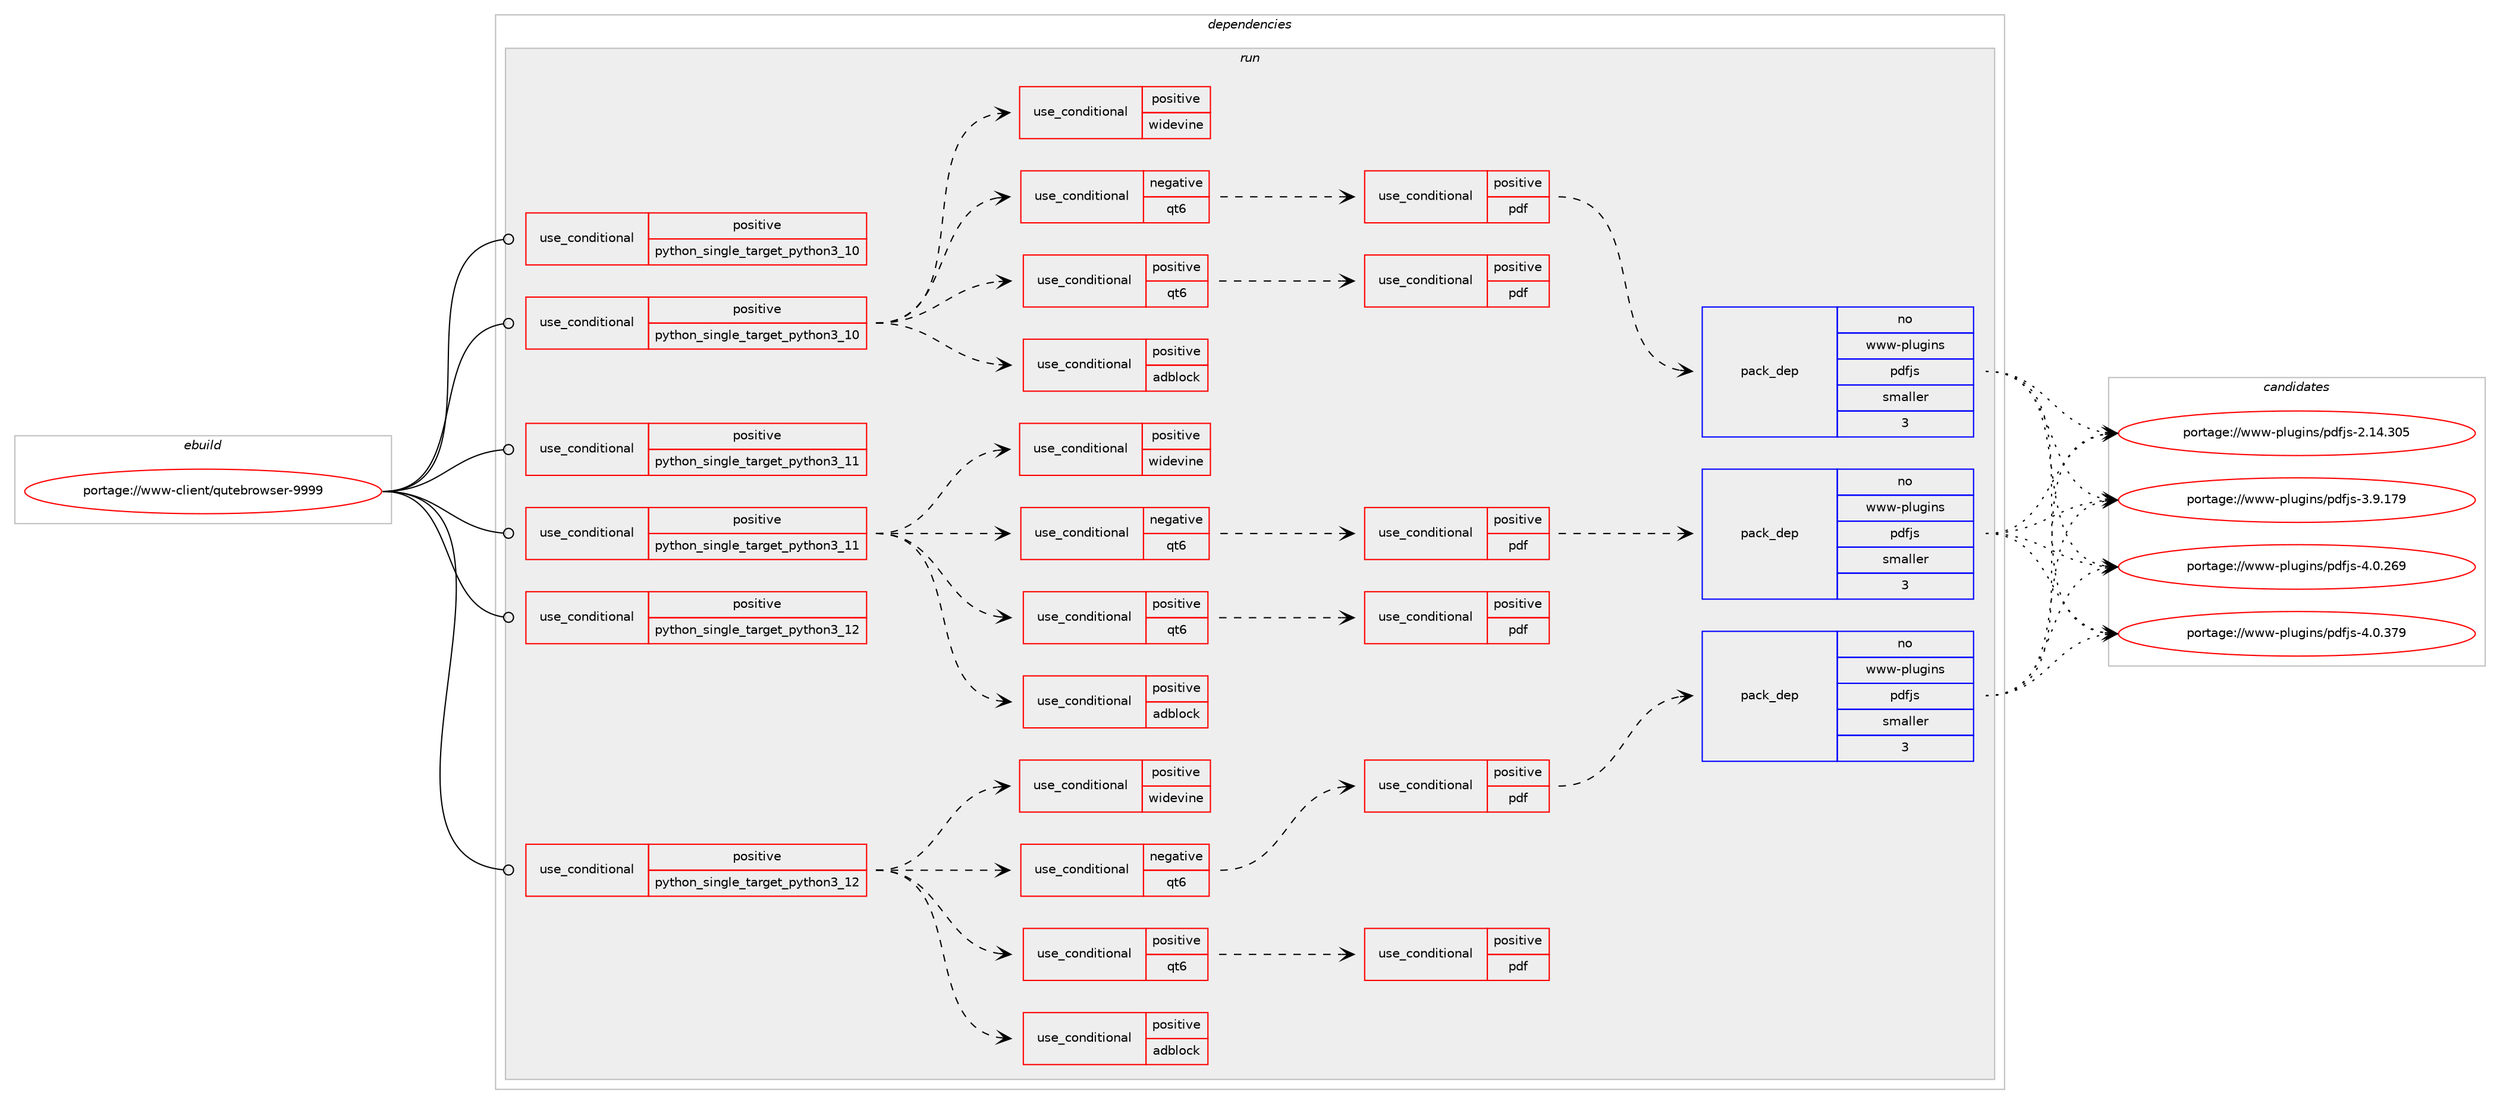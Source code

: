 digraph prolog {

# *************
# Graph options
# *************

newrank=true;
concentrate=true;
compound=true;
graph [rankdir=LR,fontname=Helvetica,fontsize=10,ranksep=1.5];#, ranksep=2.5, nodesep=0.2];
edge  [arrowhead=vee];
node  [fontname=Helvetica,fontsize=10];

# **********
# The ebuild
# **********

subgraph cluster_leftcol {
color=gray;
rank=same;
label=<<i>ebuild</i>>;
id [label="portage://www-client/qutebrowser-9999", color=red, width=4, href="../www-client/qutebrowser-9999.svg"];
}

# ****************
# The dependencies
# ****************

subgraph cluster_midcol {
color=gray;
label=<<i>dependencies</i>>;
subgraph cluster_compile {
fillcolor="#eeeeee";
style=filled;
label=<<i>compile</i>>;
}
subgraph cluster_compileandrun {
fillcolor="#eeeeee";
style=filled;
label=<<i>compile and run</i>>;
}
subgraph cluster_run {
fillcolor="#eeeeee";
style=filled;
label=<<i>run</i>>;
subgraph cond14301 {
dependency20907 [label=<<TABLE BORDER="0" CELLBORDER="1" CELLSPACING="0" CELLPADDING="4"><TR><TD ROWSPAN="3" CELLPADDING="10">use_conditional</TD></TR><TR><TD>positive</TD></TR><TR><TD>python_single_target_python3_10</TD></TR></TABLE>>, shape=none, color=red];
# *** BEGIN UNKNOWN DEPENDENCY TYPE (TODO) ***
# dependency20907 -> package_dependency(portage://www-client/qutebrowser-9999,run,no,dev-lang,python,none,[,,],[slot(3.10)],[])
# *** END UNKNOWN DEPENDENCY TYPE (TODO) ***

}
id:e -> dependency20907:w [weight=20,style="solid",arrowhead="odot"];
subgraph cond14302 {
dependency20908 [label=<<TABLE BORDER="0" CELLBORDER="1" CELLSPACING="0" CELLPADDING="4"><TR><TD ROWSPAN="3" CELLPADDING="10">use_conditional</TD></TR><TR><TD>positive</TD></TR><TR><TD>python_single_target_python3_10</TD></TR></TABLE>>, shape=none, color=red];
# *** BEGIN UNKNOWN DEPENDENCY TYPE (TODO) ***
# dependency20908 -> package_dependency(portage://www-client/qutebrowser-9999,run,no,dev-python,colorama,none,[,,],[],[use(enable(python_targets_python3_10),negative)])
# *** END UNKNOWN DEPENDENCY TYPE (TODO) ***

# *** BEGIN UNKNOWN DEPENDENCY TYPE (TODO) ***
# dependency20908 -> package_dependency(portage://www-client/qutebrowser-9999,run,no,dev-python,jinja,none,[,,],[],[use(enable(python_targets_python3_10),negative)])
# *** END UNKNOWN DEPENDENCY TYPE (TODO) ***

# *** BEGIN UNKNOWN DEPENDENCY TYPE (TODO) ***
# dependency20908 -> package_dependency(portage://www-client/qutebrowser-9999,run,no,dev-python,markupsafe,none,[,,],[],[use(enable(python_targets_python3_10),negative)])
# *** END UNKNOWN DEPENDENCY TYPE (TODO) ***

# *** BEGIN UNKNOWN DEPENDENCY TYPE (TODO) ***
# dependency20908 -> package_dependency(portage://www-client/qutebrowser-9999,run,no,dev-python,pygments,none,[,,],[],[use(enable(python_targets_python3_10),negative)])
# *** END UNKNOWN DEPENDENCY TYPE (TODO) ***

# *** BEGIN UNKNOWN DEPENDENCY TYPE (TODO) ***
# dependency20908 -> package_dependency(portage://www-client/qutebrowser-9999,run,no,dev-python,pyyaml,none,[,,],[],[use(enable(python_targets_python3_10),negative)])
# *** END UNKNOWN DEPENDENCY TYPE (TODO) ***

# *** BEGIN UNKNOWN DEPENDENCY TYPE (TODO) ***
# dependency20908 -> package_dependency(portage://www-client/qutebrowser-9999,run,no,dev-python,zipp,none,[,,],[],[use(enable(python_targets_python3_10),negative)])
# *** END UNKNOWN DEPENDENCY TYPE (TODO) ***

subgraph cond14303 {
dependency20909 [label=<<TABLE BORDER="0" CELLBORDER="1" CELLSPACING="0" CELLPADDING="4"><TR><TD ROWSPAN="3" CELLPADDING="10">use_conditional</TD></TR><TR><TD>positive</TD></TR><TR><TD>adblock</TD></TR></TABLE>>, shape=none, color=red];
# *** BEGIN UNKNOWN DEPENDENCY TYPE (TODO) ***
# dependency20909 -> package_dependency(portage://www-client/qutebrowser-9999,run,no,dev-python,adblock,none,[,,],[],[use(enable(python_targets_python3_10),negative)])
# *** END UNKNOWN DEPENDENCY TYPE (TODO) ***

}
dependency20908:e -> dependency20909:w [weight=20,style="dashed",arrowhead="vee"];
subgraph cond14304 {
dependency20910 [label=<<TABLE BORDER="0" CELLBORDER="1" CELLSPACING="0" CELLPADDING="4"><TR><TD ROWSPAN="3" CELLPADDING="10">use_conditional</TD></TR><TR><TD>positive</TD></TR><TR><TD>qt6</TD></TR></TABLE>>, shape=none, color=red];
# *** BEGIN UNKNOWN DEPENDENCY TYPE (TODO) ***
# dependency20910 -> package_dependency(portage://www-client/qutebrowser-9999,run,no,dev-qt,qtbase,none,[,,],[slot(6)],[use(enable(icu),none),use(enable(sqlite),none)])
# *** END UNKNOWN DEPENDENCY TYPE (TODO) ***

# *** BEGIN UNKNOWN DEPENDENCY TYPE (TODO) ***
# dependency20910 -> package_dependency(portage://www-client/qutebrowser-9999,run,no,dev-python,PyQt6,none,[,,],[],[use(enable(python_targets_python3_10),negative),use(enable(dbus),none),use(enable(gui),none),use(enable(network),none),use(enable(opengl),none),use(enable(printsupport),none),use(enable(qml),none),use(enable(sql),none),use(enable(widgets),none)])
# *** END UNKNOWN DEPENDENCY TYPE (TODO) ***

# *** BEGIN UNKNOWN DEPENDENCY TYPE (TODO) ***
# dependency20910 -> package_dependency(portage://www-client/qutebrowser-9999,run,no,dev-python,PyQt6-WebEngine,none,[,,],[],[use(enable(python_targets_python3_10),negative),use(enable(widgets),none)])
# *** END UNKNOWN DEPENDENCY TYPE (TODO) ***

subgraph cond14305 {
dependency20911 [label=<<TABLE BORDER="0" CELLBORDER="1" CELLSPACING="0" CELLPADDING="4"><TR><TD ROWSPAN="3" CELLPADDING="10">use_conditional</TD></TR><TR><TD>positive</TD></TR><TR><TD>pdf</TD></TR></TABLE>>, shape=none, color=red];
# *** BEGIN UNKNOWN DEPENDENCY TYPE (TODO) ***
# dependency20911 -> package_dependency(portage://www-client/qutebrowser-9999,run,no,www-plugins,pdfjs,none,[,,],[],[])
# *** END UNKNOWN DEPENDENCY TYPE (TODO) ***

}
dependency20910:e -> dependency20911:w [weight=20,style="dashed",arrowhead="vee"];
}
dependency20908:e -> dependency20910:w [weight=20,style="dashed",arrowhead="vee"];
subgraph cond14306 {
dependency20912 [label=<<TABLE BORDER="0" CELLBORDER="1" CELLSPACING="0" CELLPADDING="4"><TR><TD ROWSPAN="3" CELLPADDING="10">use_conditional</TD></TR><TR><TD>negative</TD></TR><TR><TD>qt6</TD></TR></TABLE>>, shape=none, color=red];
# *** BEGIN UNKNOWN DEPENDENCY TYPE (TODO) ***
# dependency20912 -> package_dependency(portage://www-client/qutebrowser-9999,run,no,dev-qt,qtcore,none,[,,],[slot(5)],[use(enable(icu),none)])
# *** END UNKNOWN DEPENDENCY TYPE (TODO) ***

# *** BEGIN UNKNOWN DEPENDENCY TYPE (TODO) ***
# dependency20912 -> package_dependency(portage://www-client/qutebrowser-9999,run,no,dev-qt,qtgui,none,[,,],[slot(5)],[use(enable(png),none)])
# *** END UNKNOWN DEPENDENCY TYPE (TODO) ***

# *** BEGIN UNKNOWN DEPENDENCY TYPE (TODO) ***
# dependency20912 -> package_dependency(portage://www-client/qutebrowser-9999,run,no,dev-qt,qtsql,none,[,,],[slot(5)],[use(enable(sqlite),none)])
# *** END UNKNOWN DEPENDENCY TYPE (TODO) ***

# *** BEGIN UNKNOWN DEPENDENCY TYPE (TODO) ***
# dependency20912 -> package_dependency(portage://www-client/qutebrowser-9999,run,no,dev-python,PyQt5,none,[,,],[],[use(enable(python_targets_python3_10),negative),use(enable(dbus),none),use(enable(declarative),none),use(enable(gui),none),use(enable(network),none),use(enable(opengl),none),use(enable(printsupport),none),use(enable(sql),none),use(enable(widgets),none)])
# *** END UNKNOWN DEPENDENCY TYPE (TODO) ***

# *** BEGIN UNKNOWN DEPENDENCY TYPE (TODO) ***
# dependency20912 -> package_dependency(portage://www-client/qutebrowser-9999,run,no,dev-python,PyQtWebEngine,none,[,,],[],[use(enable(python_targets_python3_10),negative)])
# *** END UNKNOWN DEPENDENCY TYPE (TODO) ***

subgraph cond14307 {
dependency20913 [label=<<TABLE BORDER="0" CELLBORDER="1" CELLSPACING="0" CELLPADDING="4"><TR><TD ROWSPAN="3" CELLPADDING="10">use_conditional</TD></TR><TR><TD>positive</TD></TR><TR><TD>pdf</TD></TR></TABLE>>, shape=none, color=red];
subgraph pack6353 {
dependency20914 [label=<<TABLE BORDER="0" CELLBORDER="1" CELLSPACING="0" CELLPADDING="4" WIDTH="220"><TR><TD ROWSPAN="6" CELLPADDING="30">pack_dep</TD></TR><TR><TD WIDTH="110">no</TD></TR><TR><TD>www-plugins</TD></TR><TR><TD>pdfjs</TD></TR><TR><TD>smaller</TD></TR><TR><TD>3</TD></TR></TABLE>>, shape=none, color=blue];
}
dependency20913:e -> dependency20914:w [weight=20,style="dashed",arrowhead="vee"];
}
dependency20912:e -> dependency20913:w [weight=20,style="dashed",arrowhead="vee"];
}
dependency20908:e -> dependency20912:w [weight=20,style="dashed",arrowhead="vee"];
subgraph cond14308 {
dependency20915 [label=<<TABLE BORDER="0" CELLBORDER="1" CELLSPACING="0" CELLPADDING="4"><TR><TD ROWSPAN="3" CELLPADDING="10">use_conditional</TD></TR><TR><TD>positive</TD></TR><TR><TD>widevine</TD></TR></TABLE>>, shape=none, color=red];
# *** BEGIN UNKNOWN DEPENDENCY TYPE (TODO) ***
# dependency20915 -> package_dependency(portage://www-client/qutebrowser-9999,run,no,www-plugins,chrome-binary-plugins,none,[,,],[],[])
# *** END UNKNOWN DEPENDENCY TYPE (TODO) ***

}
dependency20908:e -> dependency20915:w [weight=20,style="dashed",arrowhead="vee"];
}
id:e -> dependency20908:w [weight=20,style="solid",arrowhead="odot"];
subgraph cond14309 {
dependency20916 [label=<<TABLE BORDER="0" CELLBORDER="1" CELLSPACING="0" CELLPADDING="4"><TR><TD ROWSPAN="3" CELLPADDING="10">use_conditional</TD></TR><TR><TD>positive</TD></TR><TR><TD>python_single_target_python3_11</TD></TR></TABLE>>, shape=none, color=red];
# *** BEGIN UNKNOWN DEPENDENCY TYPE (TODO) ***
# dependency20916 -> package_dependency(portage://www-client/qutebrowser-9999,run,no,dev-lang,python,none,[,,],[slot(3.11)],[])
# *** END UNKNOWN DEPENDENCY TYPE (TODO) ***

}
id:e -> dependency20916:w [weight=20,style="solid",arrowhead="odot"];
subgraph cond14310 {
dependency20917 [label=<<TABLE BORDER="0" CELLBORDER="1" CELLSPACING="0" CELLPADDING="4"><TR><TD ROWSPAN="3" CELLPADDING="10">use_conditional</TD></TR><TR><TD>positive</TD></TR><TR><TD>python_single_target_python3_11</TD></TR></TABLE>>, shape=none, color=red];
# *** BEGIN UNKNOWN DEPENDENCY TYPE (TODO) ***
# dependency20917 -> package_dependency(portage://www-client/qutebrowser-9999,run,no,dev-python,colorama,none,[,,],[],[use(enable(python_targets_python3_11),negative)])
# *** END UNKNOWN DEPENDENCY TYPE (TODO) ***

# *** BEGIN UNKNOWN DEPENDENCY TYPE (TODO) ***
# dependency20917 -> package_dependency(portage://www-client/qutebrowser-9999,run,no,dev-python,jinja,none,[,,],[],[use(enable(python_targets_python3_11),negative)])
# *** END UNKNOWN DEPENDENCY TYPE (TODO) ***

# *** BEGIN UNKNOWN DEPENDENCY TYPE (TODO) ***
# dependency20917 -> package_dependency(portage://www-client/qutebrowser-9999,run,no,dev-python,markupsafe,none,[,,],[],[use(enable(python_targets_python3_11),negative)])
# *** END UNKNOWN DEPENDENCY TYPE (TODO) ***

# *** BEGIN UNKNOWN DEPENDENCY TYPE (TODO) ***
# dependency20917 -> package_dependency(portage://www-client/qutebrowser-9999,run,no,dev-python,pygments,none,[,,],[],[use(enable(python_targets_python3_11),negative)])
# *** END UNKNOWN DEPENDENCY TYPE (TODO) ***

# *** BEGIN UNKNOWN DEPENDENCY TYPE (TODO) ***
# dependency20917 -> package_dependency(portage://www-client/qutebrowser-9999,run,no,dev-python,pyyaml,none,[,,],[],[use(enable(python_targets_python3_11),negative)])
# *** END UNKNOWN DEPENDENCY TYPE (TODO) ***

# *** BEGIN UNKNOWN DEPENDENCY TYPE (TODO) ***
# dependency20917 -> package_dependency(portage://www-client/qutebrowser-9999,run,no,dev-python,zipp,none,[,,],[],[use(enable(python_targets_python3_11),negative)])
# *** END UNKNOWN DEPENDENCY TYPE (TODO) ***

subgraph cond14311 {
dependency20918 [label=<<TABLE BORDER="0" CELLBORDER="1" CELLSPACING="0" CELLPADDING="4"><TR><TD ROWSPAN="3" CELLPADDING="10">use_conditional</TD></TR><TR><TD>positive</TD></TR><TR><TD>adblock</TD></TR></TABLE>>, shape=none, color=red];
# *** BEGIN UNKNOWN DEPENDENCY TYPE (TODO) ***
# dependency20918 -> package_dependency(portage://www-client/qutebrowser-9999,run,no,dev-python,adblock,none,[,,],[],[use(enable(python_targets_python3_11),negative)])
# *** END UNKNOWN DEPENDENCY TYPE (TODO) ***

}
dependency20917:e -> dependency20918:w [weight=20,style="dashed",arrowhead="vee"];
subgraph cond14312 {
dependency20919 [label=<<TABLE BORDER="0" CELLBORDER="1" CELLSPACING="0" CELLPADDING="4"><TR><TD ROWSPAN="3" CELLPADDING="10">use_conditional</TD></TR><TR><TD>positive</TD></TR><TR><TD>qt6</TD></TR></TABLE>>, shape=none, color=red];
# *** BEGIN UNKNOWN DEPENDENCY TYPE (TODO) ***
# dependency20919 -> package_dependency(portage://www-client/qutebrowser-9999,run,no,dev-qt,qtbase,none,[,,],[slot(6)],[use(enable(icu),none),use(enable(sqlite),none)])
# *** END UNKNOWN DEPENDENCY TYPE (TODO) ***

# *** BEGIN UNKNOWN DEPENDENCY TYPE (TODO) ***
# dependency20919 -> package_dependency(portage://www-client/qutebrowser-9999,run,no,dev-python,PyQt6,none,[,,],[],[use(enable(python_targets_python3_11),negative),use(enable(dbus),none),use(enable(gui),none),use(enable(network),none),use(enable(opengl),none),use(enable(printsupport),none),use(enable(qml),none),use(enable(sql),none),use(enable(widgets),none)])
# *** END UNKNOWN DEPENDENCY TYPE (TODO) ***

# *** BEGIN UNKNOWN DEPENDENCY TYPE (TODO) ***
# dependency20919 -> package_dependency(portage://www-client/qutebrowser-9999,run,no,dev-python,PyQt6-WebEngine,none,[,,],[],[use(enable(python_targets_python3_11),negative),use(enable(widgets),none)])
# *** END UNKNOWN DEPENDENCY TYPE (TODO) ***

subgraph cond14313 {
dependency20920 [label=<<TABLE BORDER="0" CELLBORDER="1" CELLSPACING="0" CELLPADDING="4"><TR><TD ROWSPAN="3" CELLPADDING="10">use_conditional</TD></TR><TR><TD>positive</TD></TR><TR><TD>pdf</TD></TR></TABLE>>, shape=none, color=red];
# *** BEGIN UNKNOWN DEPENDENCY TYPE (TODO) ***
# dependency20920 -> package_dependency(portage://www-client/qutebrowser-9999,run,no,www-plugins,pdfjs,none,[,,],[],[])
# *** END UNKNOWN DEPENDENCY TYPE (TODO) ***

}
dependency20919:e -> dependency20920:w [weight=20,style="dashed",arrowhead="vee"];
}
dependency20917:e -> dependency20919:w [weight=20,style="dashed",arrowhead="vee"];
subgraph cond14314 {
dependency20921 [label=<<TABLE BORDER="0" CELLBORDER="1" CELLSPACING="0" CELLPADDING="4"><TR><TD ROWSPAN="3" CELLPADDING="10">use_conditional</TD></TR><TR><TD>negative</TD></TR><TR><TD>qt6</TD></TR></TABLE>>, shape=none, color=red];
# *** BEGIN UNKNOWN DEPENDENCY TYPE (TODO) ***
# dependency20921 -> package_dependency(portage://www-client/qutebrowser-9999,run,no,dev-qt,qtcore,none,[,,],[slot(5)],[use(enable(icu),none)])
# *** END UNKNOWN DEPENDENCY TYPE (TODO) ***

# *** BEGIN UNKNOWN DEPENDENCY TYPE (TODO) ***
# dependency20921 -> package_dependency(portage://www-client/qutebrowser-9999,run,no,dev-qt,qtgui,none,[,,],[slot(5)],[use(enable(png),none)])
# *** END UNKNOWN DEPENDENCY TYPE (TODO) ***

# *** BEGIN UNKNOWN DEPENDENCY TYPE (TODO) ***
# dependency20921 -> package_dependency(portage://www-client/qutebrowser-9999,run,no,dev-qt,qtsql,none,[,,],[slot(5)],[use(enable(sqlite),none)])
# *** END UNKNOWN DEPENDENCY TYPE (TODO) ***

# *** BEGIN UNKNOWN DEPENDENCY TYPE (TODO) ***
# dependency20921 -> package_dependency(portage://www-client/qutebrowser-9999,run,no,dev-python,PyQt5,none,[,,],[],[use(enable(python_targets_python3_11),negative),use(enable(dbus),none),use(enable(declarative),none),use(enable(gui),none),use(enable(network),none),use(enable(opengl),none),use(enable(printsupport),none),use(enable(sql),none),use(enable(widgets),none)])
# *** END UNKNOWN DEPENDENCY TYPE (TODO) ***

# *** BEGIN UNKNOWN DEPENDENCY TYPE (TODO) ***
# dependency20921 -> package_dependency(portage://www-client/qutebrowser-9999,run,no,dev-python,PyQtWebEngine,none,[,,],[],[use(enable(python_targets_python3_11),negative)])
# *** END UNKNOWN DEPENDENCY TYPE (TODO) ***

subgraph cond14315 {
dependency20922 [label=<<TABLE BORDER="0" CELLBORDER="1" CELLSPACING="0" CELLPADDING="4"><TR><TD ROWSPAN="3" CELLPADDING="10">use_conditional</TD></TR><TR><TD>positive</TD></TR><TR><TD>pdf</TD></TR></TABLE>>, shape=none, color=red];
subgraph pack6354 {
dependency20923 [label=<<TABLE BORDER="0" CELLBORDER="1" CELLSPACING="0" CELLPADDING="4" WIDTH="220"><TR><TD ROWSPAN="6" CELLPADDING="30">pack_dep</TD></TR><TR><TD WIDTH="110">no</TD></TR><TR><TD>www-plugins</TD></TR><TR><TD>pdfjs</TD></TR><TR><TD>smaller</TD></TR><TR><TD>3</TD></TR></TABLE>>, shape=none, color=blue];
}
dependency20922:e -> dependency20923:w [weight=20,style="dashed",arrowhead="vee"];
}
dependency20921:e -> dependency20922:w [weight=20,style="dashed",arrowhead="vee"];
}
dependency20917:e -> dependency20921:w [weight=20,style="dashed",arrowhead="vee"];
subgraph cond14316 {
dependency20924 [label=<<TABLE BORDER="0" CELLBORDER="1" CELLSPACING="0" CELLPADDING="4"><TR><TD ROWSPAN="3" CELLPADDING="10">use_conditional</TD></TR><TR><TD>positive</TD></TR><TR><TD>widevine</TD></TR></TABLE>>, shape=none, color=red];
# *** BEGIN UNKNOWN DEPENDENCY TYPE (TODO) ***
# dependency20924 -> package_dependency(portage://www-client/qutebrowser-9999,run,no,www-plugins,chrome-binary-plugins,none,[,,],[],[])
# *** END UNKNOWN DEPENDENCY TYPE (TODO) ***

}
dependency20917:e -> dependency20924:w [weight=20,style="dashed",arrowhead="vee"];
}
id:e -> dependency20917:w [weight=20,style="solid",arrowhead="odot"];
subgraph cond14317 {
dependency20925 [label=<<TABLE BORDER="0" CELLBORDER="1" CELLSPACING="0" CELLPADDING="4"><TR><TD ROWSPAN="3" CELLPADDING="10">use_conditional</TD></TR><TR><TD>positive</TD></TR><TR><TD>python_single_target_python3_12</TD></TR></TABLE>>, shape=none, color=red];
# *** BEGIN UNKNOWN DEPENDENCY TYPE (TODO) ***
# dependency20925 -> package_dependency(portage://www-client/qutebrowser-9999,run,no,dev-lang,python,none,[,,],[slot(3.12)],[])
# *** END UNKNOWN DEPENDENCY TYPE (TODO) ***

}
id:e -> dependency20925:w [weight=20,style="solid",arrowhead="odot"];
subgraph cond14318 {
dependency20926 [label=<<TABLE BORDER="0" CELLBORDER="1" CELLSPACING="0" CELLPADDING="4"><TR><TD ROWSPAN="3" CELLPADDING="10">use_conditional</TD></TR><TR><TD>positive</TD></TR><TR><TD>python_single_target_python3_12</TD></TR></TABLE>>, shape=none, color=red];
# *** BEGIN UNKNOWN DEPENDENCY TYPE (TODO) ***
# dependency20926 -> package_dependency(portage://www-client/qutebrowser-9999,run,no,dev-python,colorama,none,[,,],[],[use(enable(python_targets_python3_12),negative)])
# *** END UNKNOWN DEPENDENCY TYPE (TODO) ***

# *** BEGIN UNKNOWN DEPENDENCY TYPE (TODO) ***
# dependency20926 -> package_dependency(portage://www-client/qutebrowser-9999,run,no,dev-python,jinja,none,[,,],[],[use(enable(python_targets_python3_12),negative)])
# *** END UNKNOWN DEPENDENCY TYPE (TODO) ***

# *** BEGIN UNKNOWN DEPENDENCY TYPE (TODO) ***
# dependency20926 -> package_dependency(portage://www-client/qutebrowser-9999,run,no,dev-python,markupsafe,none,[,,],[],[use(enable(python_targets_python3_12),negative)])
# *** END UNKNOWN DEPENDENCY TYPE (TODO) ***

# *** BEGIN UNKNOWN DEPENDENCY TYPE (TODO) ***
# dependency20926 -> package_dependency(portage://www-client/qutebrowser-9999,run,no,dev-python,pygments,none,[,,],[],[use(enable(python_targets_python3_12),negative)])
# *** END UNKNOWN DEPENDENCY TYPE (TODO) ***

# *** BEGIN UNKNOWN DEPENDENCY TYPE (TODO) ***
# dependency20926 -> package_dependency(portage://www-client/qutebrowser-9999,run,no,dev-python,pyyaml,none,[,,],[],[use(enable(python_targets_python3_12),negative)])
# *** END UNKNOWN DEPENDENCY TYPE (TODO) ***

# *** BEGIN UNKNOWN DEPENDENCY TYPE (TODO) ***
# dependency20926 -> package_dependency(portage://www-client/qutebrowser-9999,run,no,dev-python,zipp,none,[,,],[],[use(enable(python_targets_python3_12),negative)])
# *** END UNKNOWN DEPENDENCY TYPE (TODO) ***

subgraph cond14319 {
dependency20927 [label=<<TABLE BORDER="0" CELLBORDER="1" CELLSPACING="0" CELLPADDING="4"><TR><TD ROWSPAN="3" CELLPADDING="10">use_conditional</TD></TR><TR><TD>positive</TD></TR><TR><TD>adblock</TD></TR></TABLE>>, shape=none, color=red];
# *** BEGIN UNKNOWN DEPENDENCY TYPE (TODO) ***
# dependency20927 -> package_dependency(portage://www-client/qutebrowser-9999,run,no,dev-python,adblock,none,[,,],[],[use(enable(python_targets_python3_12),negative)])
# *** END UNKNOWN DEPENDENCY TYPE (TODO) ***

}
dependency20926:e -> dependency20927:w [weight=20,style="dashed",arrowhead="vee"];
subgraph cond14320 {
dependency20928 [label=<<TABLE BORDER="0" CELLBORDER="1" CELLSPACING="0" CELLPADDING="4"><TR><TD ROWSPAN="3" CELLPADDING="10">use_conditional</TD></TR><TR><TD>positive</TD></TR><TR><TD>qt6</TD></TR></TABLE>>, shape=none, color=red];
# *** BEGIN UNKNOWN DEPENDENCY TYPE (TODO) ***
# dependency20928 -> package_dependency(portage://www-client/qutebrowser-9999,run,no,dev-qt,qtbase,none,[,,],[slot(6)],[use(enable(icu),none),use(enable(sqlite),none)])
# *** END UNKNOWN DEPENDENCY TYPE (TODO) ***

# *** BEGIN UNKNOWN DEPENDENCY TYPE (TODO) ***
# dependency20928 -> package_dependency(portage://www-client/qutebrowser-9999,run,no,dev-python,PyQt6,none,[,,],[],[use(enable(python_targets_python3_12),negative),use(enable(dbus),none),use(enable(gui),none),use(enable(network),none),use(enable(opengl),none),use(enable(printsupport),none),use(enable(qml),none),use(enable(sql),none),use(enable(widgets),none)])
# *** END UNKNOWN DEPENDENCY TYPE (TODO) ***

# *** BEGIN UNKNOWN DEPENDENCY TYPE (TODO) ***
# dependency20928 -> package_dependency(portage://www-client/qutebrowser-9999,run,no,dev-python,PyQt6-WebEngine,none,[,,],[],[use(enable(python_targets_python3_12),negative),use(enable(widgets),none)])
# *** END UNKNOWN DEPENDENCY TYPE (TODO) ***

subgraph cond14321 {
dependency20929 [label=<<TABLE BORDER="0" CELLBORDER="1" CELLSPACING="0" CELLPADDING="4"><TR><TD ROWSPAN="3" CELLPADDING="10">use_conditional</TD></TR><TR><TD>positive</TD></TR><TR><TD>pdf</TD></TR></TABLE>>, shape=none, color=red];
# *** BEGIN UNKNOWN DEPENDENCY TYPE (TODO) ***
# dependency20929 -> package_dependency(portage://www-client/qutebrowser-9999,run,no,www-plugins,pdfjs,none,[,,],[],[])
# *** END UNKNOWN DEPENDENCY TYPE (TODO) ***

}
dependency20928:e -> dependency20929:w [weight=20,style="dashed",arrowhead="vee"];
}
dependency20926:e -> dependency20928:w [weight=20,style="dashed",arrowhead="vee"];
subgraph cond14322 {
dependency20930 [label=<<TABLE BORDER="0" CELLBORDER="1" CELLSPACING="0" CELLPADDING="4"><TR><TD ROWSPAN="3" CELLPADDING="10">use_conditional</TD></TR><TR><TD>negative</TD></TR><TR><TD>qt6</TD></TR></TABLE>>, shape=none, color=red];
# *** BEGIN UNKNOWN DEPENDENCY TYPE (TODO) ***
# dependency20930 -> package_dependency(portage://www-client/qutebrowser-9999,run,no,dev-qt,qtcore,none,[,,],[slot(5)],[use(enable(icu),none)])
# *** END UNKNOWN DEPENDENCY TYPE (TODO) ***

# *** BEGIN UNKNOWN DEPENDENCY TYPE (TODO) ***
# dependency20930 -> package_dependency(portage://www-client/qutebrowser-9999,run,no,dev-qt,qtgui,none,[,,],[slot(5)],[use(enable(png),none)])
# *** END UNKNOWN DEPENDENCY TYPE (TODO) ***

# *** BEGIN UNKNOWN DEPENDENCY TYPE (TODO) ***
# dependency20930 -> package_dependency(portage://www-client/qutebrowser-9999,run,no,dev-qt,qtsql,none,[,,],[slot(5)],[use(enable(sqlite),none)])
# *** END UNKNOWN DEPENDENCY TYPE (TODO) ***

# *** BEGIN UNKNOWN DEPENDENCY TYPE (TODO) ***
# dependency20930 -> package_dependency(portage://www-client/qutebrowser-9999,run,no,dev-python,PyQt5,none,[,,],[],[use(enable(python_targets_python3_12),negative),use(enable(dbus),none),use(enable(declarative),none),use(enable(gui),none),use(enable(network),none),use(enable(opengl),none),use(enable(printsupport),none),use(enable(sql),none),use(enable(widgets),none)])
# *** END UNKNOWN DEPENDENCY TYPE (TODO) ***

# *** BEGIN UNKNOWN DEPENDENCY TYPE (TODO) ***
# dependency20930 -> package_dependency(portage://www-client/qutebrowser-9999,run,no,dev-python,PyQtWebEngine,none,[,,],[],[use(enable(python_targets_python3_12),negative)])
# *** END UNKNOWN DEPENDENCY TYPE (TODO) ***

subgraph cond14323 {
dependency20931 [label=<<TABLE BORDER="0" CELLBORDER="1" CELLSPACING="0" CELLPADDING="4"><TR><TD ROWSPAN="3" CELLPADDING="10">use_conditional</TD></TR><TR><TD>positive</TD></TR><TR><TD>pdf</TD></TR></TABLE>>, shape=none, color=red];
subgraph pack6355 {
dependency20932 [label=<<TABLE BORDER="0" CELLBORDER="1" CELLSPACING="0" CELLPADDING="4" WIDTH="220"><TR><TD ROWSPAN="6" CELLPADDING="30">pack_dep</TD></TR><TR><TD WIDTH="110">no</TD></TR><TR><TD>www-plugins</TD></TR><TR><TD>pdfjs</TD></TR><TR><TD>smaller</TD></TR><TR><TD>3</TD></TR></TABLE>>, shape=none, color=blue];
}
dependency20931:e -> dependency20932:w [weight=20,style="dashed",arrowhead="vee"];
}
dependency20930:e -> dependency20931:w [weight=20,style="dashed",arrowhead="vee"];
}
dependency20926:e -> dependency20930:w [weight=20,style="dashed",arrowhead="vee"];
subgraph cond14324 {
dependency20933 [label=<<TABLE BORDER="0" CELLBORDER="1" CELLSPACING="0" CELLPADDING="4"><TR><TD ROWSPAN="3" CELLPADDING="10">use_conditional</TD></TR><TR><TD>positive</TD></TR><TR><TD>widevine</TD></TR></TABLE>>, shape=none, color=red];
# *** BEGIN UNKNOWN DEPENDENCY TYPE (TODO) ***
# dependency20933 -> package_dependency(portage://www-client/qutebrowser-9999,run,no,www-plugins,chrome-binary-plugins,none,[,,],[],[])
# *** END UNKNOWN DEPENDENCY TYPE (TODO) ***

}
dependency20926:e -> dependency20933:w [weight=20,style="dashed",arrowhead="vee"];
}
id:e -> dependency20926:w [weight=20,style="solid",arrowhead="odot"];
}
}

# **************
# The candidates
# **************

subgraph cluster_choices {
rank=same;
color=gray;
label=<<i>candidates</i>>;

subgraph choice6353 {
color=black;
nodesep=1;
choice1191191194511210811710310511011547112100102106115455046495246514853 [label="portage://www-plugins/pdfjs-2.14.305", color=red, width=4,href="../www-plugins/pdfjs-2.14.305.svg"];
choice11911911945112108117103105110115471121001021061154551465746495557 [label="portage://www-plugins/pdfjs-3.9.179", color=red, width=4,href="../www-plugins/pdfjs-3.9.179.svg"];
choice11911911945112108117103105110115471121001021061154552464846505457 [label="portage://www-plugins/pdfjs-4.0.269", color=red, width=4,href="../www-plugins/pdfjs-4.0.269.svg"];
choice11911911945112108117103105110115471121001021061154552464846515557 [label="portage://www-plugins/pdfjs-4.0.379", color=red, width=4,href="../www-plugins/pdfjs-4.0.379.svg"];
dependency20914:e -> choice1191191194511210811710310511011547112100102106115455046495246514853:w [style=dotted,weight="100"];
dependency20914:e -> choice11911911945112108117103105110115471121001021061154551465746495557:w [style=dotted,weight="100"];
dependency20914:e -> choice11911911945112108117103105110115471121001021061154552464846505457:w [style=dotted,weight="100"];
dependency20914:e -> choice11911911945112108117103105110115471121001021061154552464846515557:w [style=dotted,weight="100"];
}
subgraph choice6354 {
color=black;
nodesep=1;
choice1191191194511210811710310511011547112100102106115455046495246514853 [label="portage://www-plugins/pdfjs-2.14.305", color=red, width=4,href="../www-plugins/pdfjs-2.14.305.svg"];
choice11911911945112108117103105110115471121001021061154551465746495557 [label="portage://www-plugins/pdfjs-3.9.179", color=red, width=4,href="../www-plugins/pdfjs-3.9.179.svg"];
choice11911911945112108117103105110115471121001021061154552464846505457 [label="portage://www-plugins/pdfjs-4.0.269", color=red, width=4,href="../www-plugins/pdfjs-4.0.269.svg"];
choice11911911945112108117103105110115471121001021061154552464846515557 [label="portage://www-plugins/pdfjs-4.0.379", color=red, width=4,href="../www-plugins/pdfjs-4.0.379.svg"];
dependency20923:e -> choice1191191194511210811710310511011547112100102106115455046495246514853:w [style=dotted,weight="100"];
dependency20923:e -> choice11911911945112108117103105110115471121001021061154551465746495557:w [style=dotted,weight="100"];
dependency20923:e -> choice11911911945112108117103105110115471121001021061154552464846505457:w [style=dotted,weight="100"];
dependency20923:e -> choice11911911945112108117103105110115471121001021061154552464846515557:w [style=dotted,weight="100"];
}
subgraph choice6355 {
color=black;
nodesep=1;
choice1191191194511210811710310511011547112100102106115455046495246514853 [label="portage://www-plugins/pdfjs-2.14.305", color=red, width=4,href="../www-plugins/pdfjs-2.14.305.svg"];
choice11911911945112108117103105110115471121001021061154551465746495557 [label="portage://www-plugins/pdfjs-3.9.179", color=red, width=4,href="../www-plugins/pdfjs-3.9.179.svg"];
choice11911911945112108117103105110115471121001021061154552464846505457 [label="portage://www-plugins/pdfjs-4.0.269", color=red, width=4,href="../www-plugins/pdfjs-4.0.269.svg"];
choice11911911945112108117103105110115471121001021061154552464846515557 [label="portage://www-plugins/pdfjs-4.0.379", color=red, width=4,href="../www-plugins/pdfjs-4.0.379.svg"];
dependency20932:e -> choice1191191194511210811710310511011547112100102106115455046495246514853:w [style=dotted,weight="100"];
dependency20932:e -> choice11911911945112108117103105110115471121001021061154551465746495557:w [style=dotted,weight="100"];
dependency20932:e -> choice11911911945112108117103105110115471121001021061154552464846505457:w [style=dotted,weight="100"];
dependency20932:e -> choice11911911945112108117103105110115471121001021061154552464846515557:w [style=dotted,weight="100"];
}
}

}
